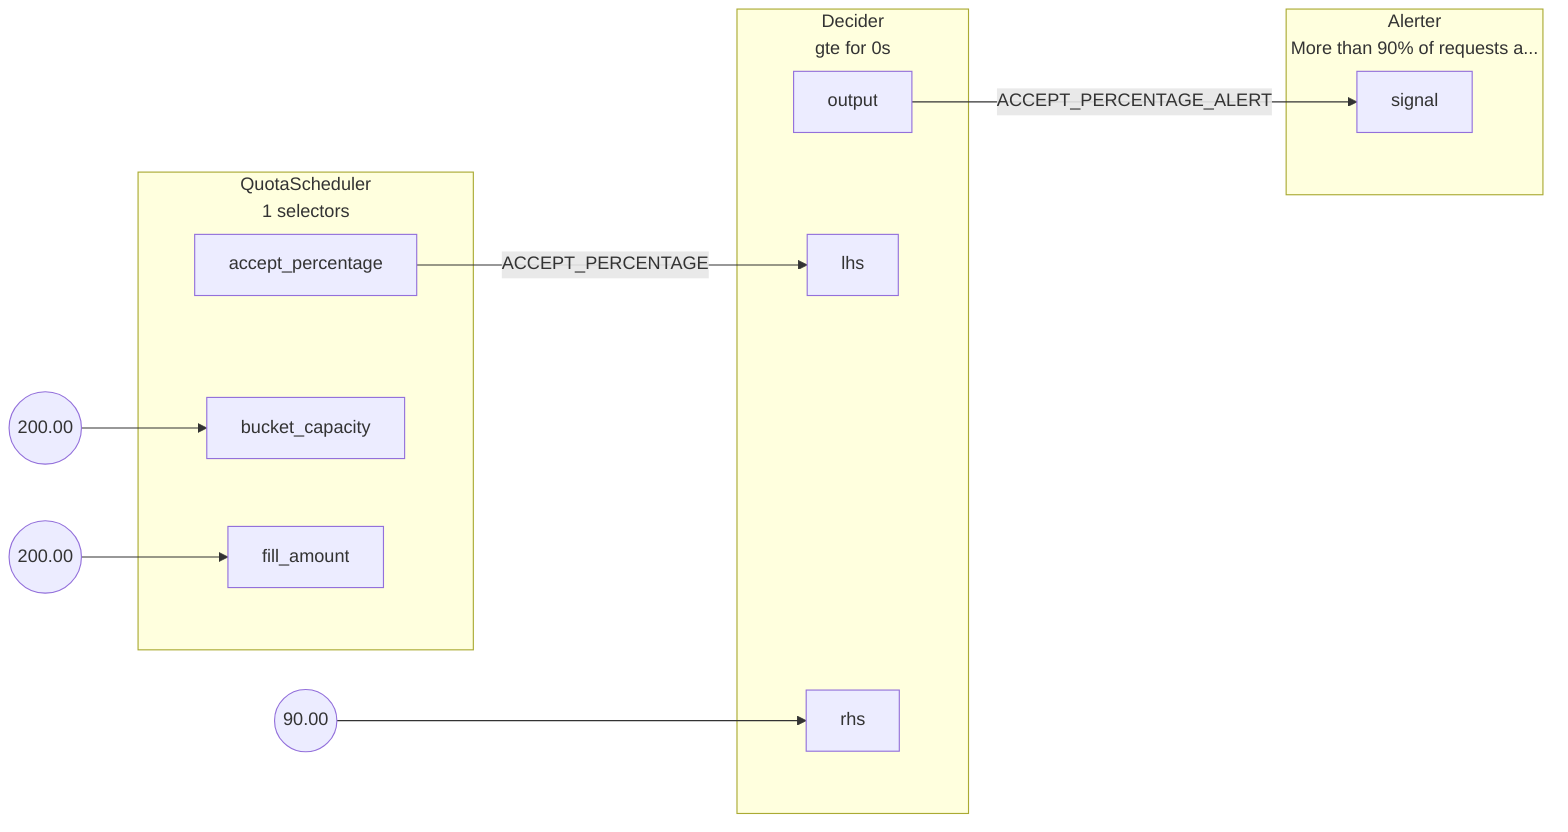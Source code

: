 flowchart LR
subgraph root.0[<center>QuotaScheduler<br/>1 selectors</center>]
subgraph root.0_inports[ ]
style root.0_inports fill:none,stroke:none
root.0bucket_capacity[bucket_capacity]
root.0fill_amount[fill_amount]
end
subgraph root.0_outports[ ]
style root.0_outports fill:none,stroke:none
root.0accept_percentage[accept_percentage]
end
end
root.0_bucket_capacity_FakeConstantout((200.00))
root.0_fill_amount_FakeConstantout((200.00))
subgraph root.1[<center>Decider<br/>gte for 0s</center>]
subgraph root.1_inports[ ]
style root.1_inports fill:none,stroke:none
root.1lhs[lhs]
root.1rhs[rhs]
end
subgraph root.1_outports[ ]
style root.1_outports fill:none,stroke:none
root.1output[output]
end
end
root.1_rhs_FakeConstantout((90.00))
subgraph root.2[<center>Alerter<br/>More than 90% of requests a...</center>]
subgraph root.2_inports[ ]
style root.2_inports fill:none,stroke:none
root.2signal[signal]
end
end
root.0accept_percentage --> |ACCEPT_PERCENTAGE| root.1lhs
root.0_bucket_capacity_FakeConstantout --> root.0bucket_capacity
root.0_fill_amount_FakeConstantout --> root.0fill_amount
root.1output --> |ACCEPT_PERCENTAGE_ALERT| root.2signal
root.1_rhs_FakeConstantout --> root.1rhs